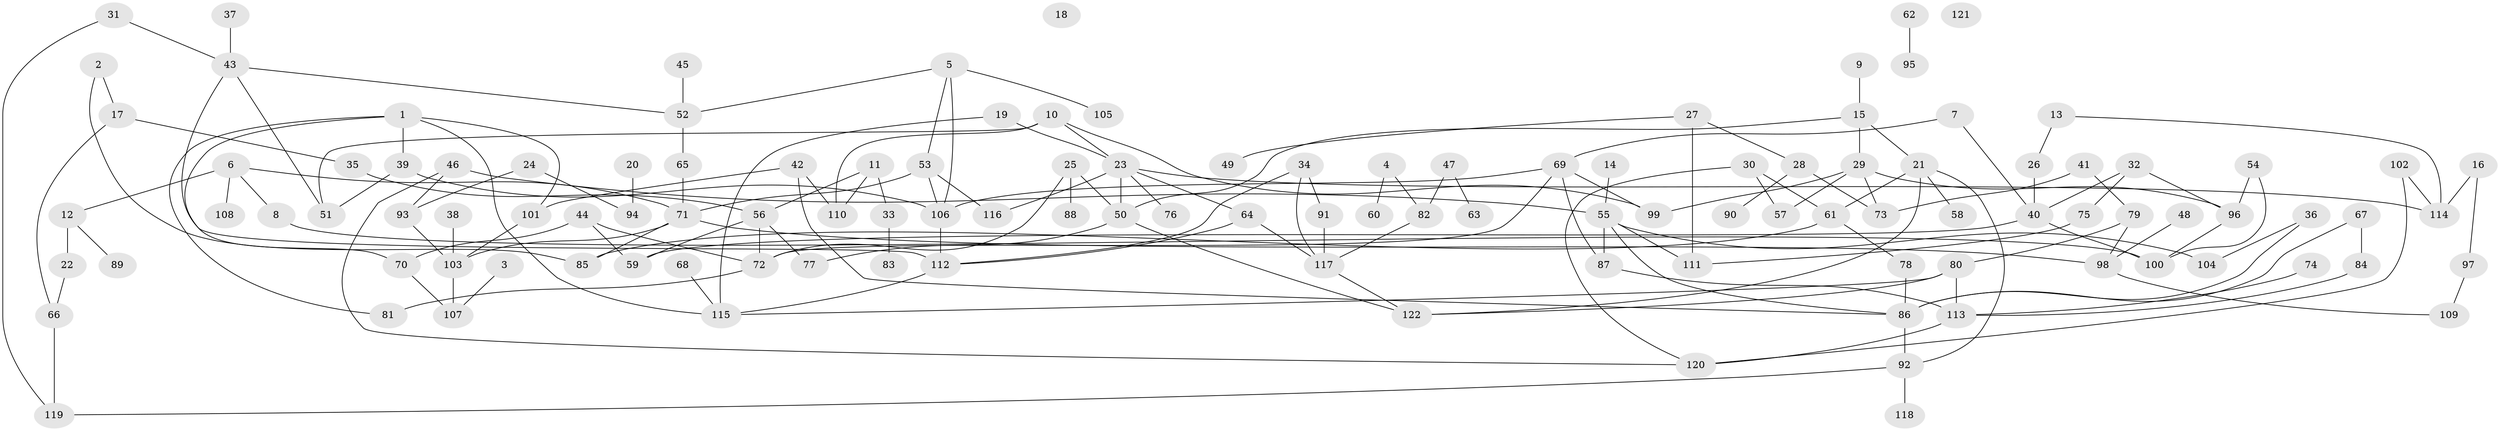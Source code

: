 // coarse degree distribution, {8: 0.017241379310344827, 7: 0.05172413793103448, 4: 0.22413793103448276, 2: 0.2413793103448276, 10: 0.017241379310344827, 3: 0.20689655172413793, 6: 0.08620689655172414, 1: 0.1206896551724138, 5: 0.034482758620689655}
// Generated by graph-tools (version 1.1) at 2025/48/03/04/25 22:48:16]
// undirected, 122 vertices, 169 edges
graph export_dot {
  node [color=gray90,style=filled];
  1;
  2;
  3;
  4;
  5;
  6;
  7;
  8;
  9;
  10;
  11;
  12;
  13;
  14;
  15;
  16;
  17;
  18;
  19;
  20;
  21;
  22;
  23;
  24;
  25;
  26;
  27;
  28;
  29;
  30;
  31;
  32;
  33;
  34;
  35;
  36;
  37;
  38;
  39;
  40;
  41;
  42;
  43;
  44;
  45;
  46;
  47;
  48;
  49;
  50;
  51;
  52;
  53;
  54;
  55;
  56;
  57;
  58;
  59;
  60;
  61;
  62;
  63;
  64;
  65;
  66;
  67;
  68;
  69;
  70;
  71;
  72;
  73;
  74;
  75;
  76;
  77;
  78;
  79;
  80;
  81;
  82;
  83;
  84;
  85;
  86;
  87;
  88;
  89;
  90;
  91;
  92;
  93;
  94;
  95;
  96;
  97;
  98;
  99;
  100;
  101;
  102;
  103;
  104;
  105;
  106;
  107;
  108;
  109;
  110;
  111;
  112;
  113;
  114;
  115;
  116;
  117;
  118;
  119;
  120;
  121;
  122;
  1 -- 39;
  1 -- 70;
  1 -- 81;
  1 -- 101;
  1 -- 115;
  2 -- 17;
  2 -- 85;
  3 -- 107;
  4 -- 60;
  4 -- 82;
  5 -- 52;
  5 -- 53;
  5 -- 105;
  5 -- 106;
  6 -- 8;
  6 -- 12;
  6 -- 71;
  6 -- 108;
  7 -- 40;
  7 -- 69;
  8 -- 100;
  9 -- 15;
  10 -- 23;
  10 -- 51;
  10 -- 99;
  10 -- 110;
  11 -- 33;
  11 -- 56;
  11 -- 110;
  12 -- 22;
  12 -- 89;
  13 -- 26;
  13 -- 114;
  14 -- 55;
  15 -- 21;
  15 -- 29;
  15 -- 50;
  16 -- 97;
  16 -- 114;
  17 -- 35;
  17 -- 66;
  19 -- 23;
  19 -- 115;
  20 -- 94;
  21 -- 58;
  21 -- 61;
  21 -- 92;
  21 -- 122;
  22 -- 66;
  23 -- 50;
  23 -- 64;
  23 -- 76;
  23 -- 114;
  23 -- 116;
  24 -- 93;
  24 -- 94;
  25 -- 50;
  25 -- 72;
  25 -- 88;
  26 -- 40;
  27 -- 28;
  27 -- 49;
  27 -- 111;
  28 -- 73;
  28 -- 90;
  29 -- 57;
  29 -- 73;
  29 -- 96;
  29 -- 99;
  30 -- 57;
  30 -- 61;
  30 -- 120;
  31 -- 43;
  31 -- 119;
  32 -- 40;
  32 -- 75;
  32 -- 96;
  33 -- 83;
  34 -- 91;
  34 -- 112;
  34 -- 117;
  35 -- 56;
  36 -- 86;
  36 -- 104;
  37 -- 43;
  38 -- 103;
  39 -- 51;
  39 -- 106;
  40 -- 59;
  40 -- 100;
  41 -- 73;
  41 -- 79;
  42 -- 86;
  42 -- 101;
  42 -- 110;
  43 -- 51;
  43 -- 52;
  43 -- 112;
  44 -- 59;
  44 -- 70;
  44 -- 72;
  45 -- 52;
  46 -- 55;
  46 -- 93;
  46 -- 120;
  47 -- 63;
  47 -- 82;
  48 -- 98;
  50 -- 77;
  50 -- 122;
  52 -- 65;
  53 -- 71;
  53 -- 106;
  53 -- 116;
  54 -- 96;
  54 -- 100;
  55 -- 86;
  55 -- 87;
  55 -- 104;
  55 -- 111;
  56 -- 59;
  56 -- 72;
  56 -- 77;
  61 -- 78;
  61 -- 85;
  62 -- 95;
  64 -- 112;
  64 -- 117;
  65 -- 71;
  66 -- 119;
  67 -- 84;
  67 -- 86;
  68 -- 115;
  69 -- 72;
  69 -- 87;
  69 -- 99;
  69 -- 106;
  70 -- 107;
  71 -- 85;
  71 -- 98;
  71 -- 103;
  72 -- 81;
  74 -- 113;
  75 -- 111;
  78 -- 86;
  79 -- 80;
  79 -- 98;
  80 -- 113;
  80 -- 115;
  80 -- 122;
  82 -- 117;
  84 -- 113;
  86 -- 92;
  87 -- 113;
  91 -- 117;
  92 -- 118;
  92 -- 119;
  93 -- 103;
  96 -- 100;
  97 -- 109;
  98 -- 109;
  101 -- 103;
  102 -- 114;
  102 -- 120;
  103 -- 107;
  106 -- 112;
  112 -- 115;
  113 -- 120;
  117 -- 122;
}
